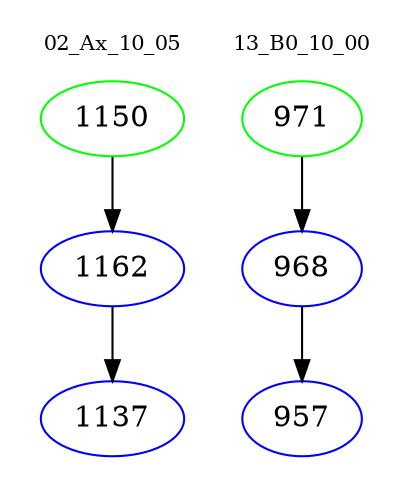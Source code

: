 digraph{
subgraph cluster_0 {
color = white
label = "02_Ax_10_05";
fontsize=10;
T0_1150 [label="1150", color="green"]
T0_1150 -> T0_1162 [color="black"]
T0_1162 [label="1162", color="blue"]
T0_1162 -> T0_1137 [color="black"]
T0_1137 [label="1137", color="blue"]
}
subgraph cluster_1 {
color = white
label = "13_B0_10_00";
fontsize=10;
T1_971 [label="971", color="green"]
T1_971 -> T1_968 [color="black"]
T1_968 [label="968", color="blue"]
T1_968 -> T1_957 [color="black"]
T1_957 [label="957", color="blue"]
}
}
